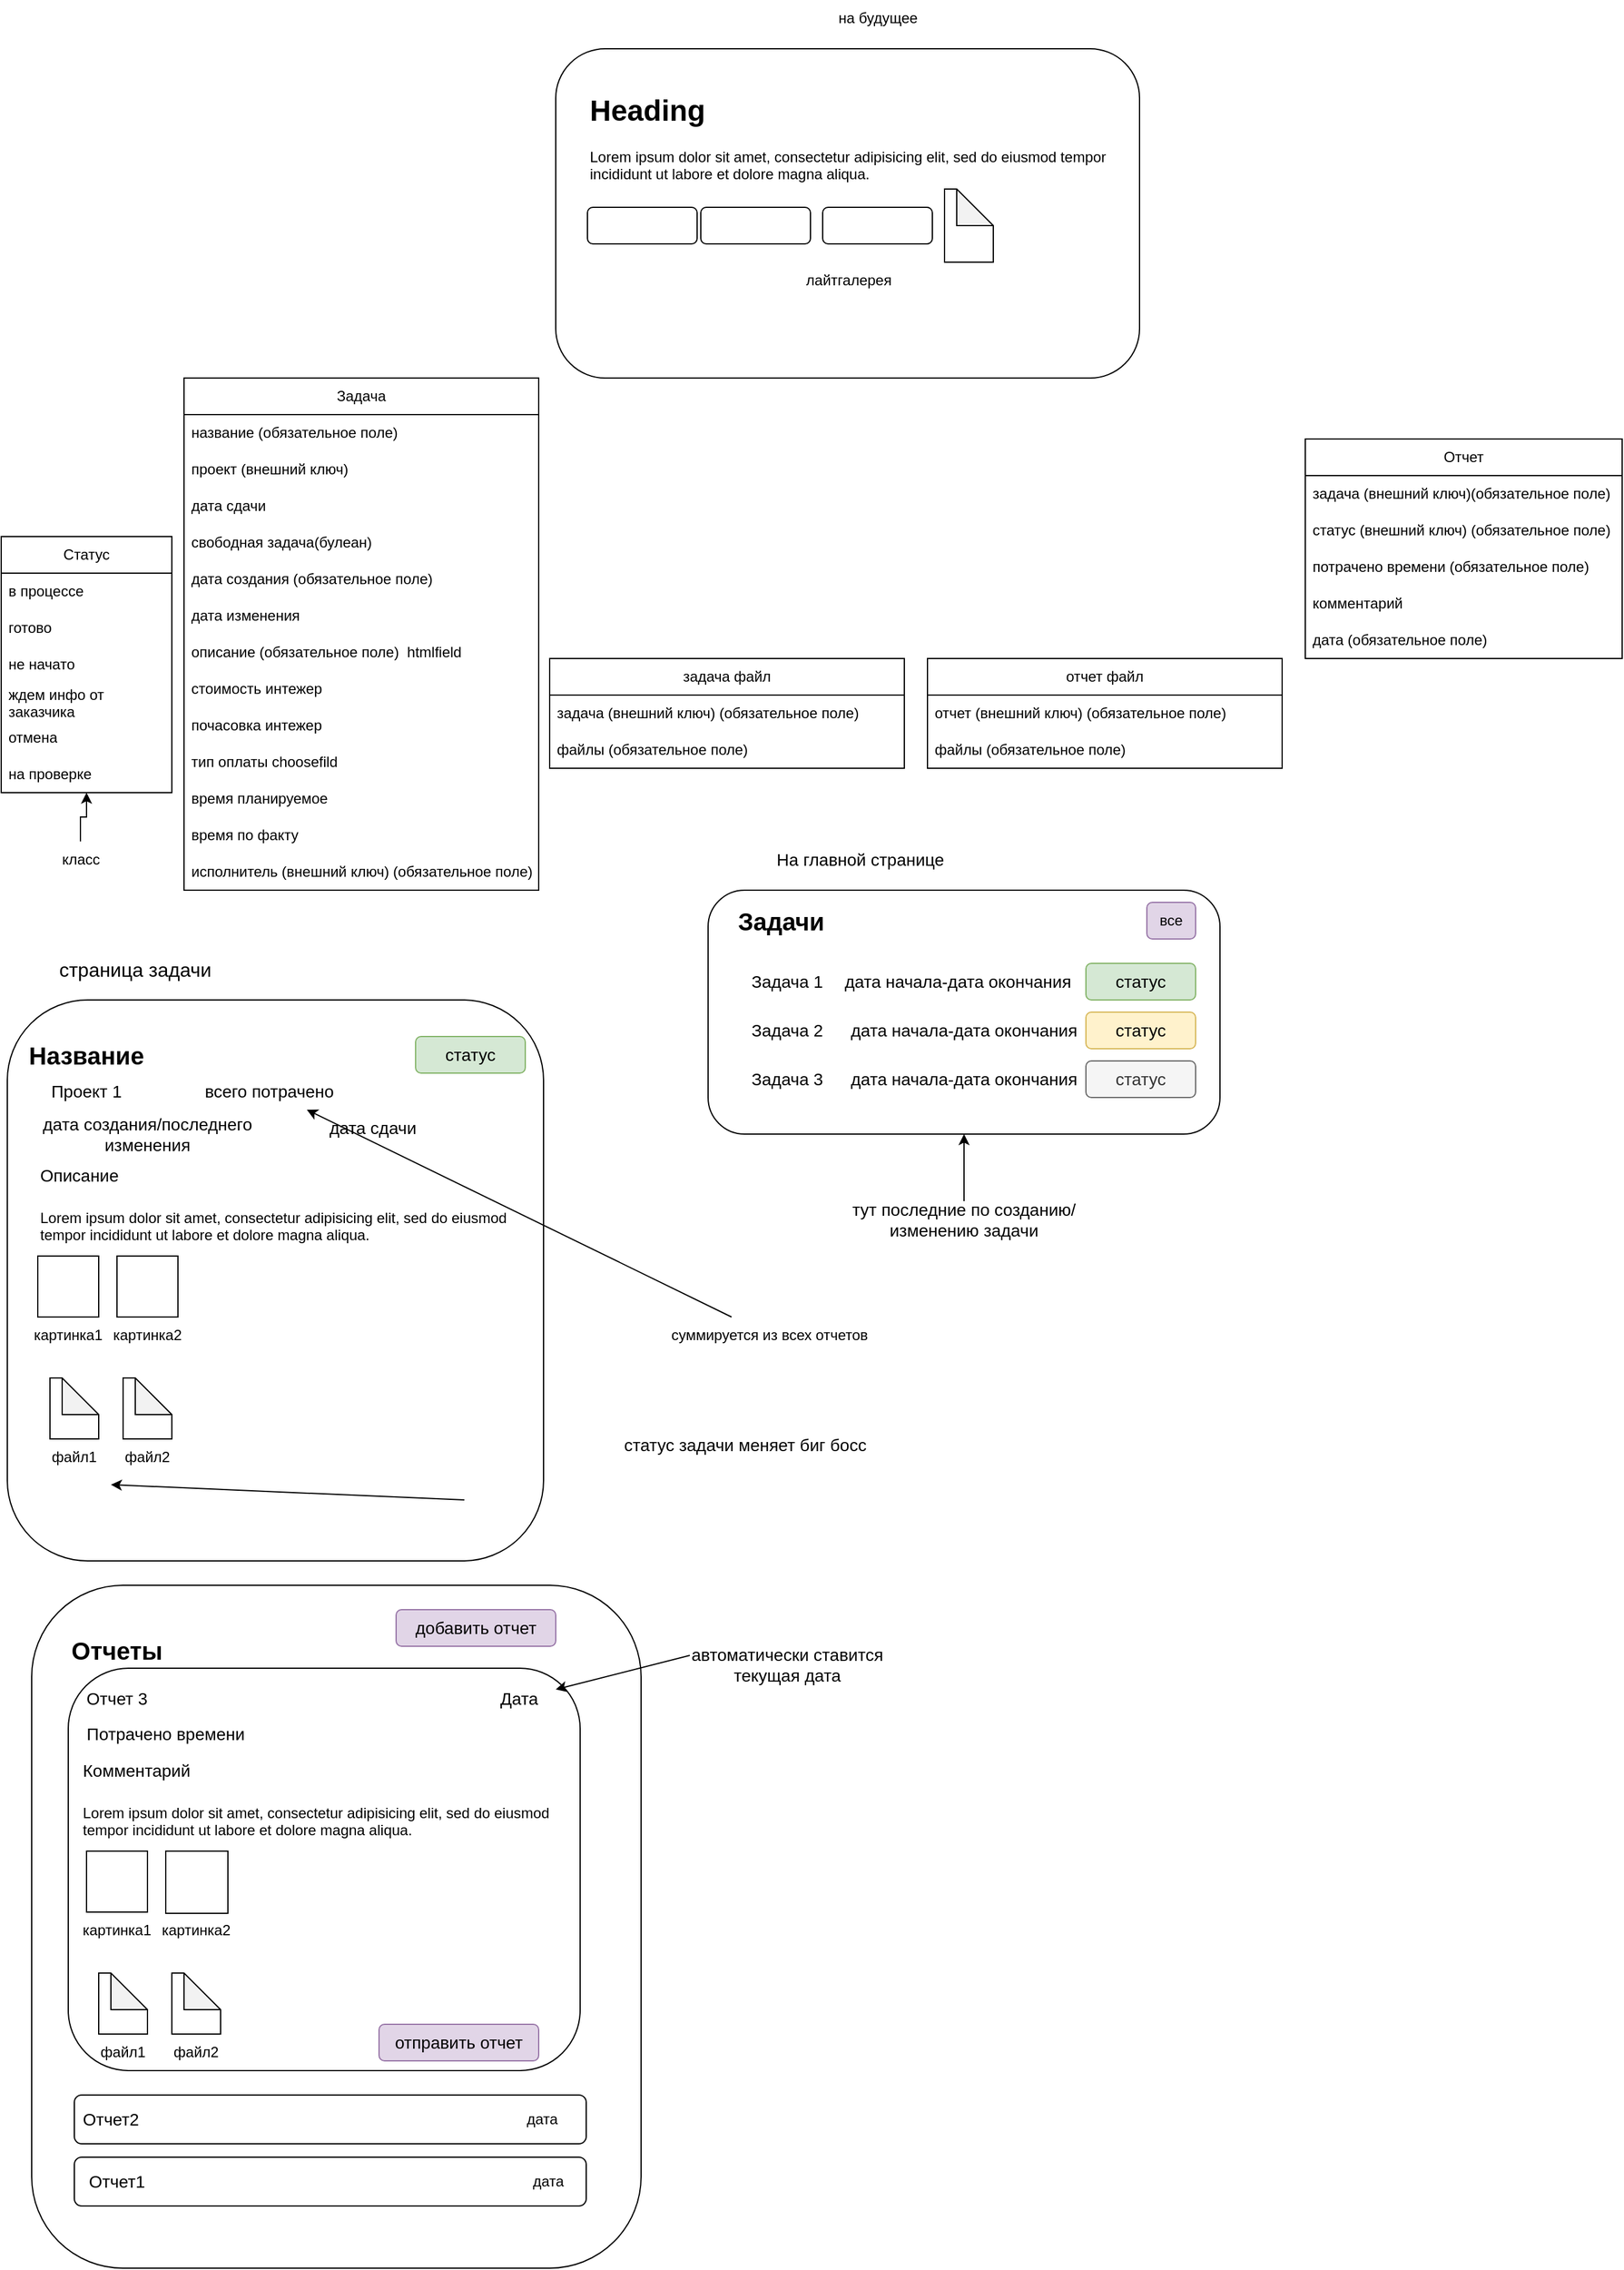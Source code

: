 <mxfile version="25.0.3">
  <diagram name="Страница — 1" id="JsSABdHZsrAfHs75EP8Q">
    <mxGraphModel dx="1222" dy="1877" grid="1" gridSize="10" guides="1" tooltips="1" connect="1" arrows="1" fold="1" page="1" pageScale="1" pageWidth="827" pageHeight="1169" math="0" shadow="0">
      <root>
        <mxCell id="0" />
        <mxCell id="1" parent="0" />
        <mxCell id="WDpdIfvKsCBMP0oGRnhK-1" value="Статус" style="swimlane;fontStyle=0;childLayout=stackLayout;horizontal=1;startSize=30;horizontalStack=0;resizeParent=1;resizeParentMax=0;resizeLast=0;collapsible=1;marginBottom=0;whiteSpace=wrap;html=1;" parent="1" vertex="1">
          <mxGeometry width="140" height="210" as="geometry" />
        </mxCell>
        <mxCell id="WDpdIfvKsCBMP0oGRnhK-2" value="в процессе" style="text;strokeColor=none;fillColor=none;align=left;verticalAlign=middle;spacingLeft=4;spacingRight=4;overflow=hidden;points=[[0,0.5],[1,0.5]];portConstraint=eastwest;rotatable=0;whiteSpace=wrap;html=1;" parent="WDpdIfvKsCBMP0oGRnhK-1" vertex="1">
          <mxGeometry y="30" width="140" height="30" as="geometry" />
        </mxCell>
        <mxCell id="WDpdIfvKsCBMP0oGRnhK-3" value="готово" style="text;strokeColor=none;fillColor=none;align=left;verticalAlign=middle;spacingLeft=4;spacingRight=4;overflow=hidden;points=[[0,0.5],[1,0.5]];portConstraint=eastwest;rotatable=0;whiteSpace=wrap;html=1;" parent="WDpdIfvKsCBMP0oGRnhK-1" vertex="1">
          <mxGeometry y="60" width="140" height="30" as="geometry" />
        </mxCell>
        <mxCell id="WDpdIfvKsCBMP0oGRnhK-4" value="не начато" style="text;strokeColor=none;fillColor=none;align=left;verticalAlign=middle;spacingLeft=4;spacingRight=4;overflow=hidden;points=[[0,0.5],[1,0.5]];portConstraint=eastwest;rotatable=0;whiteSpace=wrap;html=1;" parent="WDpdIfvKsCBMP0oGRnhK-1" vertex="1">
          <mxGeometry y="90" width="140" height="30" as="geometry" />
        </mxCell>
        <mxCell id="HioznCeSoNe0UJD3Muhc-55" value="ждем инфо от заказчика" style="text;strokeColor=none;fillColor=none;align=left;verticalAlign=middle;spacingLeft=4;spacingRight=4;overflow=hidden;points=[[0,0.5],[1,0.5]];portConstraint=eastwest;rotatable=0;whiteSpace=wrap;html=1;" parent="WDpdIfvKsCBMP0oGRnhK-1" vertex="1">
          <mxGeometry y="120" width="140" height="30" as="geometry" />
        </mxCell>
        <mxCell id="HioznCeSoNe0UJD3Muhc-56" value="отмена" style="text;strokeColor=none;fillColor=none;align=left;verticalAlign=middle;spacingLeft=4;spacingRight=4;overflow=hidden;points=[[0,0.5],[1,0.5]];portConstraint=eastwest;rotatable=0;whiteSpace=wrap;html=1;" parent="WDpdIfvKsCBMP0oGRnhK-1" vertex="1">
          <mxGeometry y="150" width="140" height="30" as="geometry" />
        </mxCell>
        <mxCell id="HioznCeSoNe0UJD3Muhc-54" value="на проверке" style="text;strokeColor=none;fillColor=none;align=left;verticalAlign=middle;spacingLeft=4;spacingRight=4;overflow=hidden;points=[[0,0.5],[1,0.5]];portConstraint=eastwest;rotatable=0;whiteSpace=wrap;html=1;" parent="WDpdIfvKsCBMP0oGRnhK-1" vertex="1">
          <mxGeometry y="180" width="140" height="30" as="geometry" />
        </mxCell>
        <mxCell id="WDpdIfvKsCBMP0oGRnhK-5" value="Задача" style="swimlane;fontStyle=0;childLayout=stackLayout;horizontal=1;startSize=30;horizontalStack=0;resizeParent=1;resizeParentMax=0;resizeLast=0;collapsible=1;marginBottom=0;whiteSpace=wrap;html=1;" parent="1" vertex="1">
          <mxGeometry x="150" y="-130" width="291" height="420" as="geometry" />
        </mxCell>
        <mxCell id="WDpdIfvKsCBMP0oGRnhK-6" value="название (обязательное поле)" style="text;strokeColor=none;fillColor=none;align=left;verticalAlign=middle;spacingLeft=4;spacingRight=4;overflow=hidden;points=[[0,0.5],[1,0.5]];portConstraint=eastwest;rotatable=0;whiteSpace=wrap;html=1;" parent="WDpdIfvKsCBMP0oGRnhK-5" vertex="1">
          <mxGeometry y="30" width="291" height="30" as="geometry" />
        </mxCell>
        <mxCell id="WDpdIfvKsCBMP0oGRnhK-7" value="проект (внешний ключ)&amp;nbsp;" style="text;strokeColor=none;fillColor=none;align=left;verticalAlign=middle;spacingLeft=4;spacingRight=4;overflow=hidden;points=[[0,0.5],[1,0.5]];portConstraint=eastwest;rotatable=0;whiteSpace=wrap;html=1;" parent="WDpdIfvKsCBMP0oGRnhK-5" vertex="1">
          <mxGeometry y="60" width="291" height="30" as="geometry" />
        </mxCell>
        <mxCell id="WDpdIfvKsCBMP0oGRnhK-8" value="дата сдачи&amp;nbsp;" style="text;strokeColor=none;fillColor=none;align=left;verticalAlign=middle;spacingLeft=4;spacingRight=4;overflow=hidden;points=[[0,0.5],[1,0.5]];portConstraint=eastwest;rotatable=0;whiteSpace=wrap;html=1;" parent="WDpdIfvKsCBMP0oGRnhK-5" vertex="1">
          <mxGeometry y="90" width="291" height="30" as="geometry" />
        </mxCell>
        <mxCell id="HioznCeSoNe0UJD3Muhc-57" value="свободная задача(булеан)" style="text;strokeColor=none;fillColor=none;align=left;verticalAlign=middle;spacingLeft=4;spacingRight=4;overflow=hidden;points=[[0,0.5],[1,0.5]];portConstraint=eastwest;rotatable=0;whiteSpace=wrap;html=1;" parent="WDpdIfvKsCBMP0oGRnhK-5" vertex="1">
          <mxGeometry y="120" width="291" height="30" as="geometry" />
        </mxCell>
        <mxCell id="WDpdIfvKsCBMP0oGRnhK-81" value="дата создания (обязательное поле)" style="text;strokeColor=none;fillColor=none;align=left;verticalAlign=middle;spacingLeft=4;spacingRight=4;overflow=hidden;points=[[0,0.5],[1,0.5]];portConstraint=eastwest;rotatable=0;whiteSpace=wrap;html=1;" parent="WDpdIfvKsCBMP0oGRnhK-5" vertex="1">
          <mxGeometry y="150" width="291" height="30" as="geometry" />
        </mxCell>
        <mxCell id="WDpdIfvKsCBMP0oGRnhK-82" value="дата изменения" style="text;strokeColor=none;fillColor=none;align=left;verticalAlign=middle;spacingLeft=4;spacingRight=4;overflow=hidden;points=[[0,0.5],[1,0.5]];portConstraint=eastwest;rotatable=0;whiteSpace=wrap;html=1;" parent="WDpdIfvKsCBMP0oGRnhK-5" vertex="1">
          <mxGeometry y="180" width="291" height="30" as="geometry" />
        </mxCell>
        <mxCell id="WDpdIfvKsCBMP0oGRnhK-9" value="описание (обязательное поле)&amp;nbsp; htmlfield" style="text;strokeColor=none;fillColor=none;align=left;verticalAlign=middle;spacingLeft=4;spacingRight=4;overflow=hidden;points=[[0,0.5],[1,0.5]];portConstraint=eastwest;rotatable=0;whiteSpace=wrap;html=1;" parent="WDpdIfvKsCBMP0oGRnhK-5" vertex="1">
          <mxGeometry y="210" width="291" height="30" as="geometry" />
        </mxCell>
        <mxCell id="WDpdIfvKsCBMP0oGRnhK-10" value="стоимость&amp;nbsp;&lt;span style=&quot;color: rgba(0, 0, 0, 0); font-family: monospace; font-size: 0px; text-wrap: nowrap;&quot;&gt;%3CmxGraphModel%3E%3Croot%3E%3CmxCell%20id%3D%220%22%2F%3E%3CmxCell%20id%3D%221%22%20parent%3D%220%22%2F%3E%3CmxCell%20id%3D%222%22%20value%3D%22%26lt%3Bspan%20style%3D%26quot%3Bfont-size%3A%2014px%3B%26quot%3B%26gt%3B%D0%B4%D0%B0%D1%82%D0%B0%20%D1%81%D0%BE%D0%B7%D0%B4%D0%B0%D0%BD%D0%B8%D1%8F%2F%D0%BF%D0%BE%D1%81%D0%BB%D0%B5%D0%B4%D0%BD%D0%B5%D0%B3%D0%BE%20%D0%B8%D0%B7%D0%BC%D0%B5%D0%BD%D0%B5%D0%BD%D0%B8%D1%8F%26lt%3B%2Fspan%26gt%3B%22%20style%3D%22text%3Bhtml%3D1%3Balign%3Dcenter%3BverticalAlign%3Dmiddle%3BwhiteSpace%3Dwrap%3Brounded%3D0%3B%22%20vertex%3D%221%22%20parent%3D%221%22%3E%3CmxGeometry%20x%3D%2220%22%20y%3D%22475%22%20width%3D%22200%22%20height%3D%2230%22%20as%3D%22geometry%22%2F%3E%3C%2FmxCell%3E%3C%2Froot%3E%3C%2FmxGraphModel%3E&lt;/span&gt;интежер" style="text;strokeColor=none;fillColor=none;align=left;verticalAlign=middle;spacingLeft=4;spacingRight=4;overflow=hidden;points=[[0,0.5],[1,0.5]];portConstraint=eastwest;rotatable=0;whiteSpace=wrap;html=1;" parent="WDpdIfvKsCBMP0oGRnhK-5" vertex="1">
          <mxGeometry y="240" width="291" height="30" as="geometry" />
        </mxCell>
        <mxCell id="HioznCeSoNe0UJD3Muhc-59" value="почасовка интежер" style="text;strokeColor=none;fillColor=none;align=left;verticalAlign=middle;spacingLeft=4;spacingRight=4;overflow=hidden;points=[[0,0.5],[1,0.5]];portConstraint=eastwest;rotatable=0;whiteSpace=wrap;html=1;" parent="WDpdIfvKsCBMP0oGRnhK-5" vertex="1">
          <mxGeometry y="270" width="291" height="30" as="geometry" />
        </mxCell>
        <mxCell id="HioznCeSoNe0UJD3Muhc-60" value="тип оплаты choosefild" style="text;strokeColor=none;fillColor=none;align=left;verticalAlign=middle;spacingLeft=4;spacingRight=4;overflow=hidden;points=[[0,0.5],[1,0.5]];portConstraint=eastwest;rotatable=0;whiteSpace=wrap;html=1;" parent="WDpdIfvKsCBMP0oGRnhK-5" vertex="1">
          <mxGeometry y="300" width="291" height="30" as="geometry" />
        </mxCell>
        <mxCell id="HioznCeSoNe0UJD3Muhc-61" value="время планируемое" style="text;strokeColor=none;fillColor=none;align=left;verticalAlign=middle;spacingLeft=4;spacingRight=4;overflow=hidden;points=[[0,0.5],[1,0.5]];portConstraint=eastwest;rotatable=0;whiteSpace=wrap;html=1;" parent="WDpdIfvKsCBMP0oGRnhK-5" vertex="1">
          <mxGeometry y="330" width="291" height="30" as="geometry" />
        </mxCell>
        <mxCell id="HioznCeSoNe0UJD3Muhc-62" value="время по факту" style="text;strokeColor=none;fillColor=none;align=left;verticalAlign=middle;spacingLeft=4;spacingRight=4;overflow=hidden;points=[[0,0.5],[1,0.5]];portConstraint=eastwest;rotatable=0;whiteSpace=wrap;html=1;" parent="WDpdIfvKsCBMP0oGRnhK-5" vertex="1">
          <mxGeometry y="360" width="291" height="30" as="geometry" />
        </mxCell>
        <mxCell id="WDpdIfvKsCBMP0oGRnhK-83" value="исполнитель (внешний ключ) (обязательное поле)" style="text;strokeColor=none;fillColor=none;align=left;verticalAlign=middle;spacingLeft=4;spacingRight=4;overflow=hidden;points=[[0,0.5],[1,0.5]];portConstraint=eastwest;rotatable=0;whiteSpace=wrap;html=1;" parent="WDpdIfvKsCBMP0oGRnhK-5" vertex="1">
          <mxGeometry y="390" width="291" height="30" as="geometry" />
        </mxCell>
        <mxCell id="WDpdIfvKsCBMP0oGRnhK-13" value="Отчет" style="swimlane;fontStyle=0;childLayout=stackLayout;horizontal=1;startSize=30;horizontalStack=0;resizeParent=1;resizeParentMax=0;resizeLast=0;collapsible=1;marginBottom=0;whiteSpace=wrap;html=1;" parent="1" vertex="1">
          <mxGeometry x="1070" y="-80" width="260" height="180" as="geometry" />
        </mxCell>
        <mxCell id="WDpdIfvKsCBMP0oGRnhK-21" value="задача (внешний ключ)&lt;span style=&quot;color: rgba(0, 0, 0, 0); font-family: monospace; font-size: 0px; text-wrap: nowrap;&quot;&gt;%3CmxGraphModel%3E%3Croot%3E%3CmxCell%20id%3D%220%22%2F%3E%3CmxCell%20id%3D%221%22%20parent%3D%220%22%2F%3E%3CmxCell%20id%3D%222%22%20value%3D%22%D1%81%D0%BE%D0%B7%D0%B4%D0%B0%D1%82%D0%B5%D0%BB%D1%8C%20(%D0%B2%D0%BD%D0%B5%D1%88%D0%BD%D0%B8%D0%B9%20%D0%BA%D0%BB%D1%8E%D1%87)%22%20style%3D%22text%3BstrokeColor%3Dnone%3BfillColor%3Dnone%3Balign%3Dleft%3BverticalAlign%3Dmiddle%3BspacingLeft%3D4%3BspacingRight%3D4%3Boverflow%3Dhidden%3Bpoints%3D%5B%5B0%2C0.5%5D%2C%5B1%2C0.5%5D%5D%3BportConstraint%3Deastwest%3Brotatable%3D0%3BwhiteSpace%3Dwrap%3Bhtml%3D1%3B%22%20vertex%3D%221%22%20parent%3D%221%22%3E%3CmxGeometry%20x%3D%22150%22%20y%3D%22270%22%20width%3D%22140%22%20height%3D%2230%22%20as%3D%22geometry%22%2F%3E%3C%2FmxCell%3E%3C%2Froot%3E%3C%2FmxGraphModel%3E&lt;/span&gt;&lt;span style=&quot;color: rgba(0, 0, 0, 0); font-family: monospace; font-size: 0px; text-wrap: nowrap;&quot;&gt;%3CmxGraphModel%3E%3Croot%3E%3CmxCell%20id%3D%220%22%2F%3E%3CmxCell%20id%3D%221%22%20parent%3D%220%22%2F%3E%3CmxCell%20id%3D%222%22%20value%3D%22%D1%81%D0%BE%D0%B7%D0%B4%D0%B0%D1%82%D0%B5%D0%BB%D1%8C%20(%D0%B2%D0%BD%D0%B5%D1%88%D0%BD%D0%B8%D0%B9%20%D0%BA%D0%BB%D1%8E%D1%87)%22%20style%3D%22text%3BstrokeColor%3Dnone%3BfillColor%3Dnone%3Balign%3Dleft%3BverticalAlign%3Dmiddle%3BspacingLeft%3D4%3BspacingRight%3D4%3Boverflow%3Dhidden%3Bpoints%3D%5B%5B0%2C0.5%5D%2C%5B1%2C0.5%5D%5D%3BportConstraint%3Deastwest%3Brotatable%3D0%3BwhiteSpace%3Dwrap%3Bhtml%3D1%3B%22%20vertex%3D%221%22%20parent%3D%221%22%3E%3CmxGeometry%20x%3D%22150%22%20y%3D%22270%22%20width%3D%22140%22%20height%3D%2230%22%20as%3D%22geometry%22%2F%3E%3C%2FmxCell%3E%3C%2Froot%3E%3C%2FmxGraphModel%3E&lt;/span&gt;&lt;span style=&quot;color: rgba(0, 0, 0, 0); font-family: monospace; font-size: 0px; text-wrap: nowrap;&quot;&gt;%3CmxGraphModel%3E%3Croot%3E%3CmxCell%20id%3D%220%22%2F%3E%3CmxCell%20id%3D%221%22%20parent%3D%220%22%2F%3E%3CmxCell%20id%3D%222%22%20value%3D%22%D1%81%D0%BE%D0%B7%D0%B4%D0%B0%D1%82%D0%B5%D0%BB%D1%8C%20(%D0%B2%D0%BD%D0%B5%D1%88%D0%BD%D0%B8%D0%B9%20%D0%BA%D0%BB%D1%8E%D1%87)%22%20style%3D%22text%3BstrokeColor%3Dnone%3BfillColor%3Dnone%3Balign%3Dleft%3BverticalAlign%3Dmiddle%3BspacingLeft%3D4%3BspacingRight%3D4%3Boverflow%3Dhidden%3Bpoints%3D%5B%5B0%2C0.5%5D%2C%5B1%2C0.5%5D%5D%3BportConstraint%3Deastwest%3Brotatable%3D0%3BwhiteSpace%3Dwrap%3Bhtml%3D1%3B%22%20vertex%3D%221%22%20parent%3D%221%22%3E%3CmxGeometry%20x%3D%22150%22%20y%3D%22270%22%20width%3D%22140%22%20height%3D%2230%22%20as%3D%22geometry%22%2F%3E%3C%2FmxCell%3E%3C%2Froot%3E%3C%2FmxGraphModel%3E&amp;nbsp;&lt;/span&gt;(обязательное поле)" style="text;strokeColor=none;fillColor=none;align=left;verticalAlign=middle;spacingLeft=4;spacingRight=4;overflow=hidden;points=[[0,0.5],[1,0.5]];portConstraint=eastwest;rotatable=0;whiteSpace=wrap;html=1;" parent="WDpdIfvKsCBMP0oGRnhK-13" vertex="1">
          <mxGeometry y="30" width="260" height="30" as="geometry" />
        </mxCell>
        <mxCell id="WDpdIfvKsCBMP0oGRnhK-15" value="статус (внешний ключ) (обязательное поле)" style="text;strokeColor=none;fillColor=none;align=left;verticalAlign=middle;spacingLeft=4;spacingRight=4;overflow=hidden;points=[[0,0.5],[1,0.5]];portConstraint=eastwest;rotatable=0;whiteSpace=wrap;html=1;" parent="WDpdIfvKsCBMP0oGRnhK-13" vertex="1">
          <mxGeometry y="60" width="260" height="30" as="geometry" />
        </mxCell>
        <mxCell id="HioznCeSoNe0UJD3Muhc-15" value="потрачено времени (обязательное поле)" style="text;strokeColor=none;fillColor=none;align=left;verticalAlign=middle;spacingLeft=4;spacingRight=4;overflow=hidden;points=[[0,0.5],[1,0.5]];portConstraint=eastwest;rotatable=0;whiteSpace=wrap;html=1;" parent="WDpdIfvKsCBMP0oGRnhK-13" vertex="1">
          <mxGeometry y="90" width="260" height="30" as="geometry" />
        </mxCell>
        <mxCell id="WDpdIfvKsCBMP0oGRnhK-14" value="комментарий" style="text;strokeColor=none;fillColor=none;align=left;verticalAlign=middle;spacingLeft=4;spacingRight=4;overflow=hidden;points=[[0,0.5],[1,0.5]];portConstraint=eastwest;rotatable=0;whiteSpace=wrap;html=1;" parent="WDpdIfvKsCBMP0oGRnhK-13" vertex="1">
          <mxGeometry y="120" width="260" height="30" as="geometry" />
        </mxCell>
        <mxCell id="WDpdIfvKsCBMP0oGRnhK-20" value="дата (обязательное поле)" style="text;strokeColor=none;fillColor=none;align=left;verticalAlign=middle;spacingLeft=4;spacingRight=4;overflow=hidden;points=[[0,0.5],[1,0.5]];portConstraint=eastwest;rotatable=0;whiteSpace=wrap;html=1;" parent="WDpdIfvKsCBMP0oGRnhK-13" vertex="1">
          <mxGeometry y="150" width="260" height="30" as="geometry" />
        </mxCell>
        <mxCell id="WDpdIfvKsCBMP0oGRnhK-22" value="" style="rounded=1;whiteSpace=wrap;html=1;" parent="1" vertex="1">
          <mxGeometry x="580" y="290" width="420" height="200" as="geometry" />
        </mxCell>
        <mxCell id="WDpdIfvKsCBMP0oGRnhK-23" value="&lt;b&gt;&lt;font style=&quot;font-size: 20px;&quot;&gt;Задачи&lt;/font&gt;&lt;/b&gt;" style="text;html=1;align=center;verticalAlign=middle;whiteSpace=wrap;rounded=0;" parent="1" vertex="1">
          <mxGeometry x="610" y="300" width="60" height="30" as="geometry" />
        </mxCell>
        <mxCell id="WDpdIfvKsCBMP0oGRnhK-24" value="&lt;font style=&quot;font-size: 14px;&quot;&gt;Задача 1&lt;/font&gt;" style="text;html=1;align=center;verticalAlign=middle;whiteSpace=wrap;rounded=0;" parent="1" vertex="1">
          <mxGeometry x="600" y="350" width="90" height="30" as="geometry" />
        </mxCell>
        <mxCell id="WDpdIfvKsCBMP0oGRnhK-26" value="&lt;font style=&quot;font-size: 14px;&quot;&gt;статус&lt;/font&gt;" style="rounded=1;whiteSpace=wrap;html=1;fillColor=#d5e8d4;strokeColor=#82b366;" parent="1" vertex="1">
          <mxGeometry x="890" y="350" width="90" height="30" as="geometry" />
        </mxCell>
        <mxCell id="WDpdIfvKsCBMP0oGRnhK-27" value="&lt;font style=&quot;font-size: 14px;&quot;&gt;Задача 2&lt;/font&gt;" style="text;html=1;align=center;verticalAlign=middle;whiteSpace=wrap;rounded=0;" parent="1" vertex="1">
          <mxGeometry x="600" y="390" width="90" height="30" as="geometry" />
        </mxCell>
        <mxCell id="WDpdIfvKsCBMP0oGRnhK-28" value="&lt;font style=&quot;font-size: 14px;&quot;&gt;статус&lt;/font&gt;" style="rounded=1;whiteSpace=wrap;html=1;fillColor=#fff2cc;strokeColor=#d6b656;" parent="1" vertex="1">
          <mxGeometry x="890" y="390" width="90" height="30" as="geometry" />
        </mxCell>
        <mxCell id="WDpdIfvKsCBMP0oGRnhK-29" value="&lt;font style=&quot;font-size: 14px;&quot;&gt;Задача 3&lt;/font&gt;" style="text;html=1;align=center;verticalAlign=middle;whiteSpace=wrap;rounded=0;" parent="1" vertex="1">
          <mxGeometry x="600" y="430" width="90" height="30" as="geometry" />
        </mxCell>
        <mxCell id="WDpdIfvKsCBMP0oGRnhK-30" value="&lt;font style=&quot;font-size: 14px;&quot;&gt;статус&lt;/font&gt;" style="rounded=1;whiteSpace=wrap;html=1;fillColor=#f5f5f5;strokeColor=#666666;fontColor=#333333;" parent="1" vertex="1">
          <mxGeometry x="890" y="430" width="90" height="30" as="geometry" />
        </mxCell>
        <mxCell id="WDpdIfvKsCBMP0oGRnhK-31" value="все" style="rounded=1;whiteSpace=wrap;html=1;fillColor=#e1d5e7;strokeColor=#9673a6;" parent="1" vertex="1">
          <mxGeometry x="940" y="300" width="40" height="30" as="geometry" />
        </mxCell>
        <mxCell id="WDpdIfvKsCBMP0oGRnhK-32" value="" style="rounded=1;whiteSpace=wrap;html=1;" parent="1" vertex="1">
          <mxGeometry x="5" y="380" width="440" height="460" as="geometry" />
        </mxCell>
        <mxCell id="WDpdIfvKsCBMP0oGRnhK-33" value="&lt;font style=&quot;font-size: 16px;&quot;&gt;страница задачи&lt;/font&gt;" style="text;html=1;align=center;verticalAlign=middle;whiteSpace=wrap;rounded=0;" parent="1" vertex="1">
          <mxGeometry x="30" y="340" width="160" height="30" as="geometry" />
        </mxCell>
        <mxCell id="WDpdIfvKsCBMP0oGRnhK-34" value="&lt;font style=&quot;font-size: 20px;&quot;&gt;&lt;b style=&quot;&quot;&gt;Название&lt;/b&gt;&lt;/font&gt;" style="text;html=1;align=center;verticalAlign=middle;whiteSpace=wrap;rounded=0;" parent="1" vertex="1">
          <mxGeometry x="40" y="410" width="60" height="30" as="geometry" />
        </mxCell>
        <mxCell id="WDpdIfvKsCBMP0oGRnhK-35" value="&lt;font style=&quot;font-size: 14px;&quot;&gt;Проект 1&lt;/font&gt;" style="text;html=1;align=center;verticalAlign=middle;whiteSpace=wrap;rounded=0;" parent="1" vertex="1">
          <mxGeometry x="40" y="440" width="60" height="30" as="geometry" />
        </mxCell>
        <mxCell id="WDpdIfvKsCBMP0oGRnhK-36" value="&lt;span style=&quot;font-size: 14px;&quot;&gt;дата создания/последнего изменения&lt;/span&gt;" style="text;html=1;align=center;verticalAlign=middle;whiteSpace=wrap;rounded=0;" parent="1" vertex="1">
          <mxGeometry x="20" y="475" width="200" height="30" as="geometry" />
        </mxCell>
        <mxCell id="WDpdIfvKsCBMP0oGRnhK-37" value="&lt;font style=&quot;font-size: 14px;&quot;&gt;статус&lt;/font&gt;" style="rounded=1;whiteSpace=wrap;html=1;fillColor=#d5e8d4;strokeColor=#82b366;" parent="1" vertex="1">
          <mxGeometry x="340" y="410" width="90" height="30" as="geometry" />
        </mxCell>
        <mxCell id="WDpdIfvKsCBMP0oGRnhK-38" value="&lt;h1 style=&quot;margin-top: 0px;&quot;&gt;&lt;span style=&quot;font-weight: normal;&quot;&gt;&lt;font style=&quot;font-size: 14px;&quot;&gt;Описание&lt;/font&gt;&lt;/span&gt;&lt;/h1&gt;&lt;p&gt;Lorem ipsum dolor sit amet, consectetur adipisicing elit, sed do eiusmod tempor incididunt ut labore et dolore magna aliqua.&lt;/p&gt;" style="text;html=1;whiteSpace=wrap;overflow=hidden;rounded=0;" parent="1" vertex="1">
          <mxGeometry x="30" y="500" width="420" height="120" as="geometry" />
        </mxCell>
        <mxCell id="WDpdIfvKsCBMP0oGRnhK-39" value="" style="shape=note;whiteSpace=wrap;html=1;backgroundOutline=1;darkOpacity=0.05;" parent="1" vertex="1">
          <mxGeometry x="40" y="690" width="40" height="50" as="geometry" />
        </mxCell>
        <mxCell id="WDpdIfvKsCBMP0oGRnhK-40" value="файл1" style="text;html=1;align=center;verticalAlign=middle;whiteSpace=wrap;rounded=0;" parent="1" vertex="1">
          <mxGeometry x="30" y="740" width="60" height="30" as="geometry" />
        </mxCell>
        <mxCell id="WDpdIfvKsCBMP0oGRnhK-43" value="" style="shape=note;whiteSpace=wrap;html=1;backgroundOutline=1;darkOpacity=0.05;" parent="1" vertex="1">
          <mxGeometry x="100" y="690" width="40" height="50" as="geometry" />
        </mxCell>
        <mxCell id="WDpdIfvKsCBMP0oGRnhK-44" value="файл2" style="text;html=1;align=center;verticalAlign=middle;whiteSpace=wrap;rounded=0;" parent="1" vertex="1">
          <mxGeometry x="90" y="740" width="60" height="30" as="geometry" />
        </mxCell>
        <mxCell id="WDpdIfvKsCBMP0oGRnhK-47" value="" style="whiteSpace=wrap;html=1;aspect=fixed;" parent="1" vertex="1">
          <mxGeometry x="30" y="590" width="50" height="50" as="geometry" />
        </mxCell>
        <mxCell id="WDpdIfvKsCBMP0oGRnhK-48" value="картинка1" style="text;html=1;align=center;verticalAlign=middle;whiteSpace=wrap;rounded=0;" parent="1" vertex="1">
          <mxGeometry x="25" y="640" width="60" height="30" as="geometry" />
        </mxCell>
        <mxCell id="WDpdIfvKsCBMP0oGRnhK-49" value="" style="whiteSpace=wrap;html=1;aspect=fixed;" parent="1" vertex="1">
          <mxGeometry x="95" y="590" width="50" height="50" as="geometry" />
        </mxCell>
        <mxCell id="WDpdIfvKsCBMP0oGRnhK-50" value="картинка2" style="text;html=1;align=center;verticalAlign=middle;whiteSpace=wrap;rounded=0;" parent="1" vertex="1">
          <mxGeometry x="90" y="640" width="60" height="30" as="geometry" />
        </mxCell>
        <mxCell id="WDpdIfvKsCBMP0oGRnhK-69" value="" style="endArrow=classic;html=1;rounded=0;exitX=0;exitY=0.5;exitDx=0;exitDy=0;entryX=1;entryY=0.25;entryDx=0;entryDy=0;" parent="1" edge="1">
          <mxGeometry width="50" height="50" relative="1" as="geometry">
            <mxPoint x="380" y="790" as="sourcePoint" />
            <mxPoint x="90" y="777.5" as="targetPoint" />
          </mxGeometry>
        </mxCell>
        <mxCell id="WDpdIfvKsCBMP0oGRnhK-79" value="" style="endArrow=classic;html=1;rounded=0;" parent="1" source="WDpdIfvKsCBMP0oGRnhK-80" target="WDpdIfvKsCBMP0oGRnhK-22" edge="1">
          <mxGeometry width="50" height="50" relative="1" as="geometry">
            <mxPoint x="739" y="330" as="sourcePoint" />
            <mxPoint x="700" y="560" as="targetPoint" />
          </mxGeometry>
        </mxCell>
        <mxCell id="WDpdIfvKsCBMP0oGRnhK-80" value="&lt;font style=&quot;font-size: 14px;&quot;&gt;тут последние по созданию/изменению задачи&lt;/font&gt;" style="text;html=1;align=center;verticalAlign=middle;whiteSpace=wrap;rounded=0;" parent="1" vertex="1">
          <mxGeometry x="695" y="545" width="190" height="30" as="geometry" />
        </mxCell>
        <mxCell id="WDpdIfvKsCBMP0oGRnhK-85" value="&lt;span style=&quot;font-size: 14px;&quot;&gt;дата сдачи&lt;/span&gt;" style="text;html=1;align=center;verticalAlign=middle;whiteSpace=wrap;rounded=0;" parent="1" vertex="1">
          <mxGeometry x="260" y="470" width="90" height="30" as="geometry" />
        </mxCell>
        <mxCell id="HioznCeSoNe0UJD3Muhc-12" value="задача файл" style="swimlane;fontStyle=0;childLayout=stackLayout;horizontal=1;startSize=30;horizontalStack=0;resizeParent=1;resizeParentMax=0;resizeLast=0;collapsible=1;marginBottom=0;whiteSpace=wrap;html=1;" parent="1" vertex="1">
          <mxGeometry x="450" y="100" width="291" height="90" as="geometry" />
        </mxCell>
        <mxCell id="HioznCeSoNe0UJD3Muhc-13" value="задача (внешний ключ) (обязательное поле)" style="text;strokeColor=none;fillColor=none;align=left;verticalAlign=middle;spacingLeft=4;spacingRight=4;overflow=hidden;points=[[0,0.5],[1,0.5]];portConstraint=eastwest;rotatable=0;whiteSpace=wrap;html=1;" parent="HioznCeSoNe0UJD3Muhc-12" vertex="1">
          <mxGeometry y="30" width="291" height="30" as="geometry" />
        </mxCell>
        <mxCell id="HioznCeSoNe0UJD3Muhc-14" value="файлы (обязательное поле)" style="text;strokeColor=none;fillColor=none;align=left;verticalAlign=middle;spacingLeft=4;spacingRight=4;overflow=hidden;points=[[0,0.5],[1,0.5]];portConstraint=eastwest;rotatable=0;whiteSpace=wrap;html=1;" parent="HioznCeSoNe0UJD3Muhc-12" vertex="1">
          <mxGeometry y="60" width="291" height="30" as="geometry" />
        </mxCell>
        <mxCell id="HioznCeSoNe0UJD3Muhc-22" value="отчет файл" style="swimlane;fontStyle=0;childLayout=stackLayout;horizontal=1;startSize=30;horizontalStack=0;resizeParent=1;resizeParentMax=0;resizeLast=0;collapsible=1;marginBottom=0;whiteSpace=wrap;html=1;" parent="1" vertex="1">
          <mxGeometry x="760" y="100" width="291" height="90" as="geometry" />
        </mxCell>
        <mxCell id="HioznCeSoNe0UJD3Muhc-23" value="отчет (внешний ключ) (обязательное поле)" style="text;strokeColor=none;fillColor=none;align=left;verticalAlign=middle;spacingLeft=4;spacingRight=4;overflow=hidden;points=[[0,0.5],[1,0.5]];portConstraint=eastwest;rotatable=0;whiteSpace=wrap;html=1;" parent="HioznCeSoNe0UJD3Muhc-22" vertex="1">
          <mxGeometry y="30" width="291" height="30" as="geometry" />
        </mxCell>
        <mxCell id="HioznCeSoNe0UJD3Muhc-24" value="файлы (обязательное поле)" style="text;strokeColor=none;fillColor=none;align=left;verticalAlign=middle;spacingLeft=4;spacingRight=4;overflow=hidden;points=[[0,0.5],[1,0.5]];portConstraint=eastwest;rotatable=0;whiteSpace=wrap;html=1;" parent="HioznCeSoNe0UJD3Muhc-22" vertex="1">
          <mxGeometry y="60" width="291" height="30" as="geometry" />
        </mxCell>
        <mxCell id="HioznCeSoNe0UJD3Muhc-26" value="&lt;font style=&quot;font-size: 14px;&quot;&gt;На главной странице&lt;/font&gt;" style="text;html=1;align=center;verticalAlign=middle;whiteSpace=wrap;rounded=0;" parent="1" vertex="1">
          <mxGeometry x="610" y="250" width="190" height="30" as="geometry" />
        </mxCell>
        <mxCell id="HioznCeSoNe0UJD3Muhc-28" value="" style="rounded=1;whiteSpace=wrap;html=1;" parent="1" vertex="1">
          <mxGeometry x="25" y="860" width="500" height="560" as="geometry" />
        </mxCell>
        <mxCell id="HioznCeSoNe0UJD3Muhc-29" value="&lt;font style=&quot;font-size: 20px;&quot;&gt;&lt;b style=&quot;&quot;&gt;Отчеты&lt;/b&gt;&lt;/font&gt;" style="text;html=1;align=center;verticalAlign=middle;whiteSpace=wrap;rounded=0;" parent="1" vertex="1">
          <mxGeometry x="65" y="898" width="60" height="30" as="geometry" />
        </mxCell>
        <mxCell id="HioznCeSoNe0UJD3Muhc-30" value="" style="rounded=1;whiteSpace=wrap;html=1;" parent="1" vertex="1">
          <mxGeometry x="60" y="1329" width="420" height="40" as="geometry" />
        </mxCell>
        <mxCell id="HioznCeSoNe0UJD3Muhc-31" value="&lt;font style=&quot;font-size: 14px;&quot;&gt;Отчет1&lt;/font&gt;" style="text;html=1;align=center;verticalAlign=middle;whiteSpace=wrap;rounded=0;" parent="1" vertex="1">
          <mxGeometry x="65" y="1334" width="60" height="30" as="geometry" />
        </mxCell>
        <mxCell id="HioznCeSoNe0UJD3Muhc-32" value="дата" style="text;html=1;align=center;verticalAlign=middle;whiteSpace=wrap;rounded=0;" parent="1" vertex="1">
          <mxGeometry x="419" y="1334" width="60" height="30" as="geometry" />
        </mxCell>
        <mxCell id="HioznCeSoNe0UJD3Muhc-33" value="" style="rounded=1;whiteSpace=wrap;html=1;" parent="1" vertex="1">
          <mxGeometry x="60" y="1278" width="420" height="40" as="geometry" />
        </mxCell>
        <mxCell id="HioznCeSoNe0UJD3Muhc-34" value="&lt;font style=&quot;font-size: 14px;&quot;&gt;Отчет2&lt;/font&gt;" style="text;html=1;align=center;verticalAlign=middle;whiteSpace=wrap;rounded=0;" parent="1" vertex="1">
          <mxGeometry x="60" y="1283" width="60" height="30" as="geometry" />
        </mxCell>
        <mxCell id="HioznCeSoNe0UJD3Muhc-35" value="дата" style="text;html=1;align=center;verticalAlign=middle;whiteSpace=wrap;rounded=0;" parent="1" vertex="1">
          <mxGeometry x="414" y="1283" width="60" height="30" as="geometry" />
        </mxCell>
        <mxCell id="HioznCeSoNe0UJD3Muhc-36" value="" style="rounded=1;whiteSpace=wrap;html=1;" parent="1" vertex="1">
          <mxGeometry x="55" y="928" width="420" height="330" as="geometry" />
        </mxCell>
        <mxCell id="HioznCeSoNe0UJD3Muhc-37" value="&lt;font style=&quot;font-size: 14px;&quot;&gt;Отчет 3&lt;/font&gt;" style="text;html=1;align=center;verticalAlign=middle;whiteSpace=wrap;rounded=0;" parent="1" vertex="1">
          <mxGeometry x="65" y="938" width="60" height="30" as="geometry" />
        </mxCell>
        <mxCell id="HioznCeSoNe0UJD3Muhc-39" value="&lt;font style=&quot;font-size: 14px;&quot;&gt;Дата&lt;/font&gt;" style="text;html=1;align=center;verticalAlign=middle;whiteSpace=wrap;rounded=0;" parent="1" vertex="1">
          <mxGeometry x="395" y="938" width="60" height="30" as="geometry" />
        </mxCell>
        <mxCell id="HioznCeSoNe0UJD3Muhc-40" value="" style="endArrow=classic;html=1;rounded=0;exitX=0;exitY=0.25;exitDx=0;exitDy=0;" parent="1" source="HioznCeSoNe0UJD3Muhc-51" target="HioznCeSoNe0UJD3Muhc-39" edge="1">
          <mxGeometry width="50" height="50" relative="1" as="geometry">
            <mxPoint x="-385" y="990" as="sourcePoint" />
            <mxPoint x="-335" y="940" as="targetPoint" />
          </mxGeometry>
        </mxCell>
        <mxCell id="HioznCeSoNe0UJD3Muhc-41" value="&lt;h1 style=&quot;margin-top: 0px;&quot;&gt;&lt;span style=&quot;font-weight: normal;&quot;&gt;&lt;font style=&quot;font-size: 14px;&quot;&gt;Комментарий&lt;/font&gt;&lt;/span&gt;&lt;/h1&gt;&lt;p&gt;Lorem ipsum dolor sit amet, consectetur adipisicing elit, sed do eiusmod tempor incididunt ut labore et dolore magna aliqua.&lt;/p&gt;" style="text;html=1;whiteSpace=wrap;overflow=hidden;rounded=0;" parent="1" vertex="1">
          <mxGeometry x="65" y="988" width="420" height="100" as="geometry" />
        </mxCell>
        <mxCell id="HioznCeSoNe0UJD3Muhc-42" value="" style="shape=note;whiteSpace=wrap;html=1;backgroundOutline=1;darkOpacity=0.05;" parent="1" vertex="1">
          <mxGeometry x="80" y="1178" width="40" height="50" as="geometry" />
        </mxCell>
        <mxCell id="HioznCeSoNe0UJD3Muhc-43" value="файл1" style="text;html=1;align=center;verticalAlign=middle;whiteSpace=wrap;rounded=0;" parent="1" vertex="1">
          <mxGeometry x="70" y="1228" width="60" height="30" as="geometry" />
        </mxCell>
        <mxCell id="HioznCeSoNe0UJD3Muhc-44" value="" style="shape=note;whiteSpace=wrap;html=1;backgroundOutline=1;darkOpacity=0.05;" parent="1" vertex="1">
          <mxGeometry x="140" y="1178" width="40" height="50" as="geometry" />
        </mxCell>
        <mxCell id="HioznCeSoNe0UJD3Muhc-45" value="файл2" style="text;html=1;align=center;verticalAlign=middle;whiteSpace=wrap;rounded=0;" parent="1" vertex="1">
          <mxGeometry x="130" y="1228" width="60" height="30" as="geometry" />
        </mxCell>
        <mxCell id="HioznCeSoNe0UJD3Muhc-46" value="" style="whiteSpace=wrap;html=1;aspect=fixed;" parent="1" vertex="1">
          <mxGeometry x="70" y="1078" width="50" height="50" as="geometry" />
        </mxCell>
        <mxCell id="HioznCeSoNe0UJD3Muhc-47" value="картинка1" style="text;html=1;align=center;verticalAlign=middle;whiteSpace=wrap;rounded=0;" parent="1" vertex="1">
          <mxGeometry x="65" y="1128" width="60" height="30" as="geometry" />
        </mxCell>
        <mxCell id="HioznCeSoNe0UJD3Muhc-48" value="" style="whiteSpace=wrap;html=1;aspect=fixed;" parent="1" vertex="1">
          <mxGeometry x="135" y="1078" width="51" height="51" as="geometry" />
        </mxCell>
        <mxCell id="HioznCeSoNe0UJD3Muhc-49" value="картинка2" style="text;html=1;align=center;verticalAlign=middle;whiteSpace=wrap;rounded=0;" parent="1" vertex="1">
          <mxGeometry x="130" y="1128" width="60" height="30" as="geometry" />
        </mxCell>
        <mxCell id="HioznCeSoNe0UJD3Muhc-50" value="&lt;span style=&quot;font-size: 14px;&quot;&gt;Потрачено времени&lt;/span&gt;" style="text;html=1;align=center;verticalAlign=middle;whiteSpace=wrap;rounded=0;" parent="1" vertex="1">
          <mxGeometry x="55" y="967" width="160" height="30" as="geometry" />
        </mxCell>
        <mxCell id="HioznCeSoNe0UJD3Muhc-51" value="&lt;font style=&quot;font-size: 14px;&quot;&gt;автоматически ставится текущая дата&lt;/font&gt;" style="text;html=1;align=center;verticalAlign=middle;whiteSpace=wrap;rounded=0;" parent="1" vertex="1">
          <mxGeometry x="565" y="910" width="160" height="30" as="geometry" />
        </mxCell>
        <mxCell id="HioznCeSoNe0UJD3Muhc-53" style="edgeStyle=orthogonalEdgeStyle;rounded=0;orthogonalLoop=1;jettySize=auto;html=1;" parent="1" source="HioznCeSoNe0UJD3Muhc-52" target="WDpdIfvKsCBMP0oGRnhK-1" edge="1">
          <mxGeometry relative="1" as="geometry" />
        </mxCell>
        <mxCell id="HioznCeSoNe0UJD3Muhc-52" value="класс" style="text;html=1;align=center;verticalAlign=middle;resizable=0;points=[];autosize=1;strokeColor=none;fillColor=none;" parent="1" vertex="1">
          <mxGeometry x="40" y="250" width="50" height="30" as="geometry" />
        </mxCell>
        <mxCell id="HioznCeSoNe0UJD3Muhc-65" value="суммируется из всех отчетов" style="text;html=1;align=center;verticalAlign=middle;resizable=0;points=[];autosize=1;strokeColor=none;fillColor=none;" parent="1" vertex="1">
          <mxGeometry x="540" y="640" width="180" height="30" as="geometry" />
        </mxCell>
        <mxCell id="HioznCeSoNe0UJD3Muhc-66" value="&lt;font style=&quot;font-size: 14px;&quot;&gt;дата начала-дата окончания&lt;/font&gt;" style="text;html=1;align=center;verticalAlign=middle;whiteSpace=wrap;rounded=0;" parent="1" vertex="1">
          <mxGeometry x="690" y="350" width="190" height="30" as="geometry" />
        </mxCell>
        <mxCell id="HioznCeSoNe0UJD3Muhc-67" value="&lt;font style=&quot;font-size: 14px;&quot;&gt;дата начала-дата окончания&lt;/font&gt;" style="text;html=1;align=center;verticalAlign=middle;whiteSpace=wrap;rounded=0;" parent="1" vertex="1">
          <mxGeometry x="695" y="390" width="190" height="30" as="geometry" />
        </mxCell>
        <mxCell id="HioznCeSoNe0UJD3Muhc-68" value="&lt;font style=&quot;font-size: 14px;&quot;&gt;дата начала-дата окончания&lt;/font&gt;" style="text;html=1;align=center;verticalAlign=middle;whiteSpace=wrap;rounded=0;" parent="1" vertex="1">
          <mxGeometry x="695" y="430" width="190" height="30" as="geometry" />
        </mxCell>
        <mxCell id="HioznCeSoNe0UJD3Muhc-69" value="&lt;span style=&quot;font-size: 14px;&quot;&gt;всего потрачено&lt;/span&gt;" style="text;html=1;align=center;verticalAlign=middle;whiteSpace=wrap;rounded=0;" parent="1" vertex="1">
          <mxGeometry x="120" y="440" width="200" height="30" as="geometry" />
        </mxCell>
        <mxCell id="HioznCeSoNe0UJD3Muhc-70" value="" style="endArrow=classic;html=1;rounded=0;" parent="1" source="HioznCeSoNe0UJD3Muhc-65" target="HioznCeSoNe0UJD3Muhc-69" edge="1">
          <mxGeometry width="50" height="50" relative="1" as="geometry">
            <mxPoint x="450" y="560" as="sourcePoint" />
            <mxPoint x="500" y="510" as="targetPoint" />
          </mxGeometry>
        </mxCell>
        <mxCell id="HioznCeSoNe0UJD3Muhc-71" value="&lt;font style=&quot;font-size: 14px;&quot;&gt;добавить отчет&lt;/font&gt;" style="rounded=1;whiteSpace=wrap;html=1;fillColor=#e1d5e7;strokeColor=#9673a6;" parent="1" vertex="1">
          <mxGeometry x="324" y="880" width="131" height="30" as="geometry" />
        </mxCell>
        <mxCell id="HioznCeSoNe0UJD3Muhc-73" value="&lt;font style=&quot;font-size: 14px;&quot;&gt;статус задачи меняет биг босс&lt;/font&gt;" style="text;html=1;align=center;verticalAlign=middle;resizable=0;points=[];autosize=1;strokeColor=none;fillColor=none;" parent="1" vertex="1">
          <mxGeometry x="500" y="730" width="220" height="30" as="geometry" />
        </mxCell>
        <mxCell id="HioznCeSoNe0UJD3Muhc-74" value="&lt;font style=&quot;font-size: 14px;&quot;&gt;отправить отчет&lt;/font&gt;" style="rounded=1;whiteSpace=wrap;html=1;fillColor=#e1d5e7;strokeColor=#9673a6;" parent="1" vertex="1">
          <mxGeometry x="310" y="1220" width="131" height="30" as="geometry" />
        </mxCell>
        <mxCell id="HioznCeSoNe0UJD3Muhc-75" value="" style="rounded=1;whiteSpace=wrap;html=1;" parent="1" vertex="1">
          <mxGeometry x="455" y="-400" width="479" height="270" as="geometry" />
        </mxCell>
        <mxCell id="HioznCeSoNe0UJD3Muhc-76" value="&lt;h1 style=&quot;margin-top: 0px;&quot;&gt;Heading&lt;/h1&gt;&lt;p&gt;Lorem ipsum dolor sit amet, consectetur adipisicing elit, sed do eiusmod tempor incididunt ut labore et dolore magna aliqua.&lt;/p&gt;" style="text;html=1;whiteSpace=wrap;overflow=hidden;rounded=0;" parent="1" vertex="1">
          <mxGeometry x="481" y="-370" width="433" height="120" as="geometry" />
        </mxCell>
        <mxCell id="HioznCeSoNe0UJD3Muhc-77" value="" style="rounded=1;whiteSpace=wrap;html=1;" parent="1" vertex="1">
          <mxGeometry x="481" y="-270" width="90" height="30" as="geometry" />
        </mxCell>
        <mxCell id="HioznCeSoNe0UJD3Muhc-78" value="" style="rounded=1;whiteSpace=wrap;html=1;" parent="1" vertex="1">
          <mxGeometry x="574" y="-270" width="90" height="30" as="geometry" />
        </mxCell>
        <mxCell id="HioznCeSoNe0UJD3Muhc-79" value="" style="rounded=1;whiteSpace=wrap;html=1;" parent="1" vertex="1">
          <mxGeometry x="674" y="-270" width="90" height="30" as="geometry" />
        </mxCell>
        <mxCell id="HioznCeSoNe0UJD3Muhc-80" value="" style="shape=note;whiteSpace=wrap;html=1;backgroundOutline=1;darkOpacity=0.05;" parent="1" vertex="1">
          <mxGeometry x="774" y="-285" width="40" height="60" as="geometry" />
        </mxCell>
        <mxCell id="HioznCeSoNe0UJD3Muhc-81" value="лайтгалерея" style="text;html=1;align=center;verticalAlign=middle;resizable=0;points=[];autosize=1;strokeColor=none;fillColor=none;" parent="1" vertex="1">
          <mxGeometry x="649.5" y="-225" width="90" height="30" as="geometry" />
        </mxCell>
        <mxCell id="HioznCeSoNe0UJD3Muhc-86" value="на будущее" style="text;html=1;align=center;verticalAlign=middle;resizable=0;points=[];autosize=1;strokeColor=none;fillColor=none;" parent="1" vertex="1">
          <mxGeometry x="674" y="-440" width="90" height="30" as="geometry" />
        </mxCell>
      </root>
    </mxGraphModel>
  </diagram>
</mxfile>
